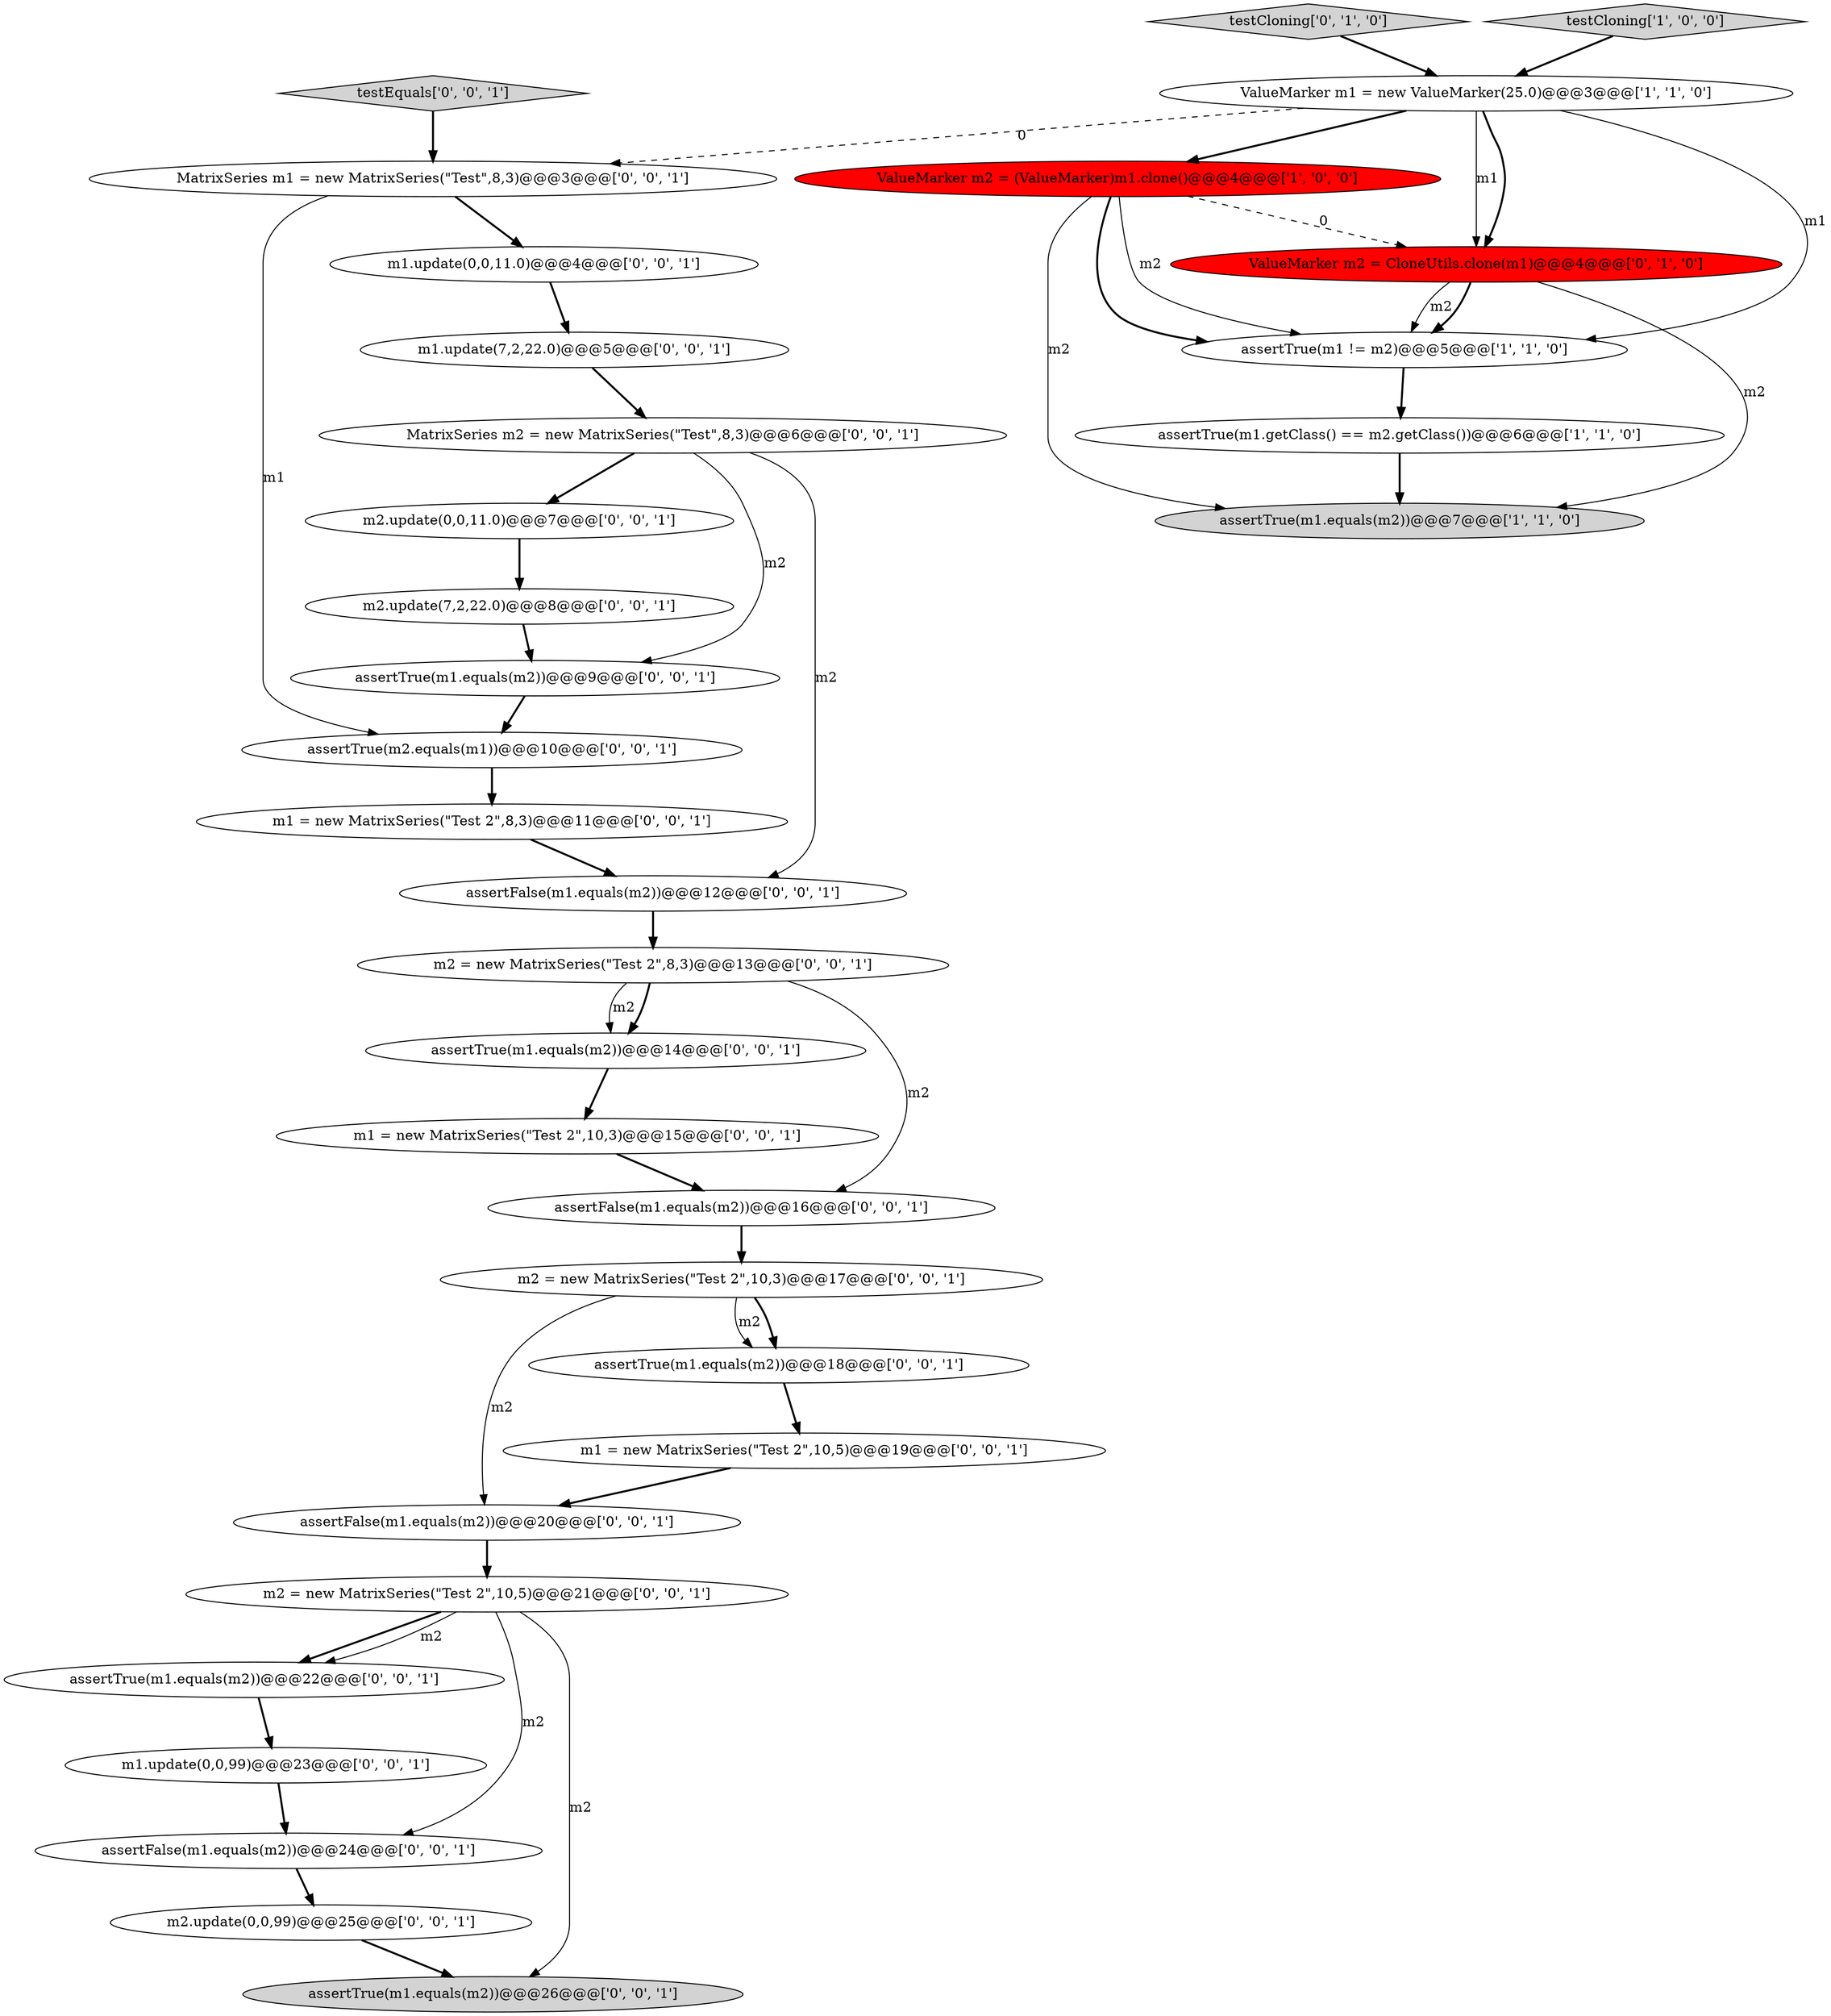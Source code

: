 digraph {
3 [style = filled, label = "assertTrue(m1.getClass() == m2.getClass())@@@6@@@['1', '1', '0']", fillcolor = white, shape = ellipse image = "AAA0AAABBB1BBB"];
27 [style = filled, label = "assertTrue(m1.equals(m2))@@@22@@@['0', '0', '1']", fillcolor = white, shape = ellipse image = "AAA0AAABBB3BBB"];
28 [style = filled, label = "m1 = new MatrixSeries(\"Test 2\",10,3)@@@15@@@['0', '0', '1']", fillcolor = white, shape = ellipse image = "AAA0AAABBB3BBB"];
19 [style = filled, label = "m1 = new MatrixSeries(\"Test 2\",10,5)@@@19@@@['0', '0', '1']", fillcolor = white, shape = ellipse image = "AAA0AAABBB3BBB"];
9 [style = filled, label = "assertTrue(m1.equals(m2))@@@26@@@['0', '0', '1']", fillcolor = lightgray, shape = ellipse image = "AAA0AAABBB3BBB"];
8 [style = filled, label = "m2.update(0,0,11.0)@@@7@@@['0', '0', '1']", fillcolor = white, shape = ellipse image = "AAA0AAABBB3BBB"];
7 [style = filled, label = "testCloning['0', '1', '0']", fillcolor = lightgray, shape = diamond image = "AAA0AAABBB2BBB"];
6 [style = filled, label = "ValueMarker m2 = CloneUtils.clone(m1)@@@4@@@['0', '1', '0']", fillcolor = red, shape = ellipse image = "AAA1AAABBB2BBB"];
23 [style = filled, label = "MatrixSeries m2 = new MatrixSeries(\"Test\",8,3)@@@6@@@['0', '0', '1']", fillcolor = white, shape = ellipse image = "AAA0AAABBB3BBB"];
11 [style = filled, label = "m1.update(0,0,11.0)@@@4@@@['0', '0', '1']", fillcolor = white, shape = ellipse image = "AAA0AAABBB3BBB"];
30 [style = filled, label = "m2.update(7,2,22.0)@@@8@@@['0', '0', '1']", fillcolor = white, shape = ellipse image = "AAA0AAABBB3BBB"];
25 [style = filled, label = "assertTrue(m2.equals(m1))@@@10@@@['0', '0', '1']", fillcolor = white, shape = ellipse image = "AAA0AAABBB3BBB"];
17 [style = filled, label = "assertTrue(m1.equals(m2))@@@14@@@['0', '0', '1']", fillcolor = white, shape = ellipse image = "AAA0AAABBB3BBB"];
21 [style = filled, label = "assertFalse(m1.equals(m2))@@@24@@@['0', '0', '1']", fillcolor = white, shape = ellipse image = "AAA0AAABBB3BBB"];
18 [style = filled, label = "m1.update(0,0,99)@@@23@@@['0', '0', '1']", fillcolor = white, shape = ellipse image = "AAA0AAABBB3BBB"];
2 [style = filled, label = "ValueMarker m1 = new ValueMarker(25.0)@@@3@@@['1', '1', '0']", fillcolor = white, shape = ellipse image = "AAA0AAABBB1BBB"];
31 [style = filled, label = "assertFalse(m1.equals(m2))@@@12@@@['0', '0', '1']", fillcolor = white, shape = ellipse image = "AAA0AAABBB3BBB"];
20 [style = filled, label = "MatrixSeries m1 = new MatrixSeries(\"Test\",8,3)@@@3@@@['0', '0', '1']", fillcolor = white, shape = ellipse image = "AAA0AAABBB3BBB"];
14 [style = filled, label = "m1 = new MatrixSeries(\"Test 2\",8,3)@@@11@@@['0', '0', '1']", fillcolor = white, shape = ellipse image = "AAA0AAABBB3BBB"];
10 [style = filled, label = "assertFalse(m1.equals(m2))@@@20@@@['0', '0', '1']", fillcolor = white, shape = ellipse image = "AAA0AAABBB3BBB"];
15 [style = filled, label = "m2 = new MatrixSeries(\"Test 2\",10,3)@@@17@@@['0', '0', '1']", fillcolor = white, shape = ellipse image = "AAA0AAABBB3BBB"];
5 [style = filled, label = "testCloning['1', '0', '0']", fillcolor = lightgray, shape = diamond image = "AAA0AAABBB1BBB"];
24 [style = filled, label = "assertTrue(m1.equals(m2))@@@18@@@['0', '0', '1']", fillcolor = white, shape = ellipse image = "AAA0AAABBB3BBB"];
16 [style = filled, label = "m2 = new MatrixSeries(\"Test 2\",8,3)@@@13@@@['0', '0', '1']", fillcolor = white, shape = ellipse image = "AAA0AAABBB3BBB"];
0 [style = filled, label = "assertTrue(m1.equals(m2))@@@7@@@['1', '1', '0']", fillcolor = lightgray, shape = ellipse image = "AAA0AAABBB1BBB"];
13 [style = filled, label = "testEquals['0', '0', '1']", fillcolor = lightgray, shape = diamond image = "AAA0AAABBB3BBB"];
26 [style = filled, label = "assertTrue(m1.equals(m2))@@@9@@@['0', '0', '1']", fillcolor = white, shape = ellipse image = "AAA0AAABBB3BBB"];
22 [style = filled, label = "assertFalse(m1.equals(m2))@@@16@@@['0', '0', '1']", fillcolor = white, shape = ellipse image = "AAA0AAABBB3BBB"];
32 [style = filled, label = "m2 = new MatrixSeries(\"Test 2\",10,5)@@@21@@@['0', '0', '1']", fillcolor = white, shape = ellipse image = "AAA0AAABBB3BBB"];
12 [style = filled, label = "m1.update(7,2,22.0)@@@5@@@['0', '0', '1']", fillcolor = white, shape = ellipse image = "AAA0AAABBB3BBB"];
4 [style = filled, label = "assertTrue(m1 != m2)@@@5@@@['1', '1', '0']", fillcolor = white, shape = ellipse image = "AAA0AAABBB1BBB"];
29 [style = filled, label = "m2.update(0,0,99)@@@25@@@['0', '0', '1']", fillcolor = white, shape = ellipse image = "AAA0AAABBB3BBB"];
1 [style = filled, label = "ValueMarker m2 = (ValueMarker)m1.clone()@@@4@@@['1', '0', '0']", fillcolor = red, shape = ellipse image = "AAA1AAABBB1BBB"];
8->30 [style = bold, label=""];
16->22 [style = solid, label="m2"];
4->3 [style = bold, label=""];
27->18 [style = bold, label=""];
1->4 [style = bold, label=""];
15->10 [style = solid, label="m2"];
32->21 [style = solid, label="m2"];
22->15 [style = bold, label=""];
24->19 [style = bold, label=""];
2->20 [style = dashed, label="0"];
31->16 [style = bold, label=""];
2->6 [style = bold, label=""];
2->1 [style = bold, label=""];
26->25 [style = bold, label=""];
29->9 [style = bold, label=""];
30->26 [style = bold, label=""];
2->4 [style = solid, label="m1"];
32->9 [style = solid, label="m2"];
19->10 [style = bold, label=""];
32->27 [style = bold, label=""];
11->12 [style = bold, label=""];
10->32 [style = bold, label=""];
23->31 [style = solid, label="m2"];
25->14 [style = bold, label=""];
16->17 [style = bold, label=""];
16->17 [style = solid, label="m2"];
23->8 [style = bold, label=""];
6->4 [style = solid, label="m2"];
3->0 [style = bold, label=""];
1->0 [style = solid, label="m2"];
1->4 [style = solid, label="m2"];
6->4 [style = bold, label=""];
5->2 [style = bold, label=""];
17->28 [style = bold, label=""];
21->29 [style = bold, label=""];
6->0 [style = solid, label="m2"];
7->2 [style = bold, label=""];
1->6 [style = dashed, label="0"];
15->24 [style = bold, label=""];
23->26 [style = solid, label="m2"];
14->31 [style = bold, label=""];
32->27 [style = solid, label="m2"];
12->23 [style = bold, label=""];
18->21 [style = bold, label=""];
2->6 [style = solid, label="m1"];
15->24 [style = solid, label="m2"];
28->22 [style = bold, label=""];
20->25 [style = solid, label="m1"];
20->11 [style = bold, label=""];
13->20 [style = bold, label=""];
}
